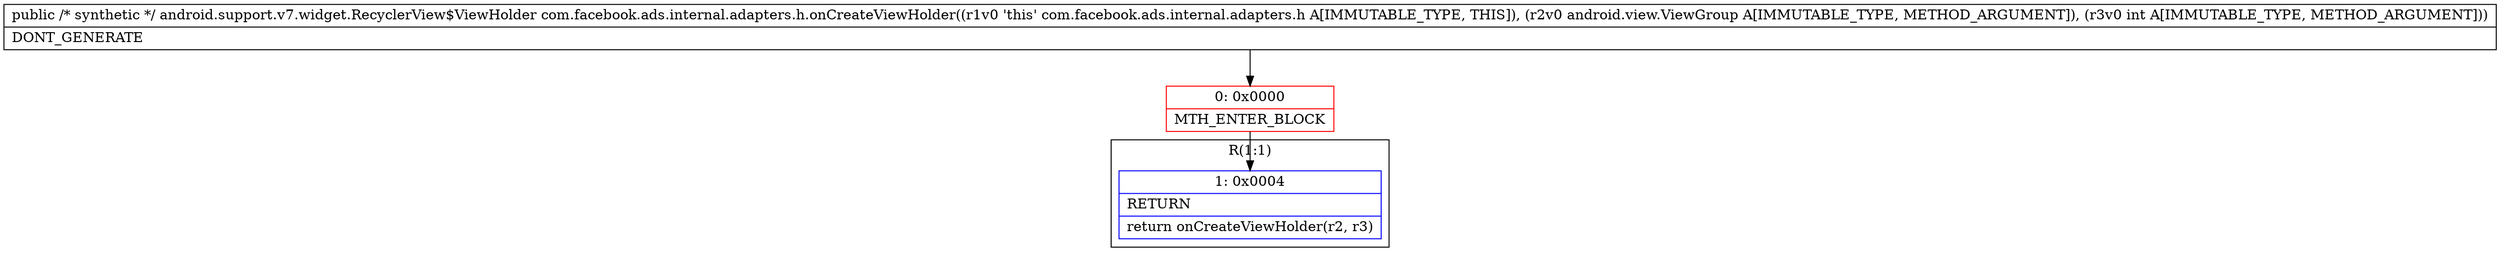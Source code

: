 digraph "CFG forcom.facebook.ads.internal.adapters.h.onCreateViewHolder(Landroid\/view\/ViewGroup;I)Landroid\/support\/v7\/widget\/RecyclerView$ViewHolder;" {
subgraph cluster_Region_286579027 {
label = "R(1:1)";
node [shape=record,color=blue];
Node_1 [shape=record,label="{1\:\ 0x0004|RETURN\l|return onCreateViewHolder(r2, r3)\l}"];
}
Node_0 [shape=record,color=red,label="{0\:\ 0x0000|MTH_ENTER_BLOCK\l}"];
MethodNode[shape=record,label="{public \/* synthetic *\/ android.support.v7.widget.RecyclerView$ViewHolder com.facebook.ads.internal.adapters.h.onCreateViewHolder((r1v0 'this' com.facebook.ads.internal.adapters.h A[IMMUTABLE_TYPE, THIS]), (r2v0 android.view.ViewGroup A[IMMUTABLE_TYPE, METHOD_ARGUMENT]), (r3v0 int A[IMMUTABLE_TYPE, METHOD_ARGUMENT]))  | DONT_GENERATE\l}"];
MethodNode -> Node_0;
Node_0 -> Node_1;
}

